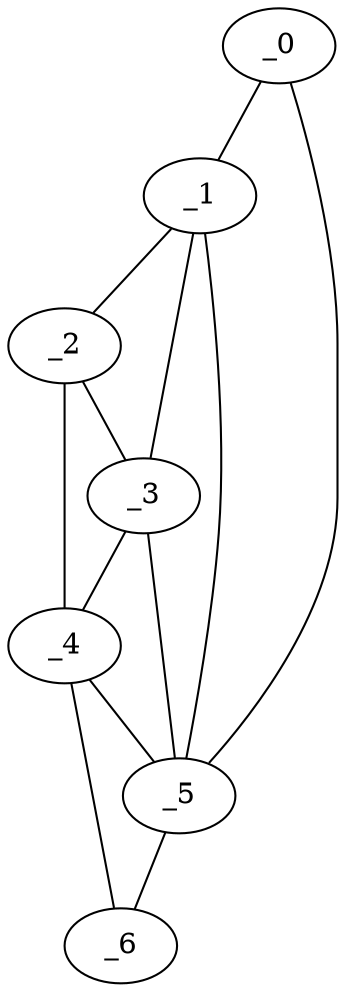 graph "obj4__20.gxl" {
	_0	 [x=59,
		y=68];
	_1	 [x=63,
		y=47];
	_0 -- _1	 [valence=1];
	_5	 [x=91,
		y=45];
	_0 -- _5	 [valence=1];
	_2	 [x=71,
		y=20];
	_1 -- _2	 [valence=1];
	_3	 [x=73,
		y=31];
	_1 -- _3	 [valence=2];
	_1 -- _5	 [valence=1];
	_2 -- _3	 [valence=1];
	_4	 [x=84,
		y=28];
	_2 -- _4	 [valence=1];
	_3 -- _4	 [valence=1];
	_3 -- _5	 [valence=2];
	_4 -- _5	 [valence=2];
	_6	 [x=95,
		y=41];
	_4 -- _6	 [valence=1];
	_5 -- _6	 [valence=1];
}
